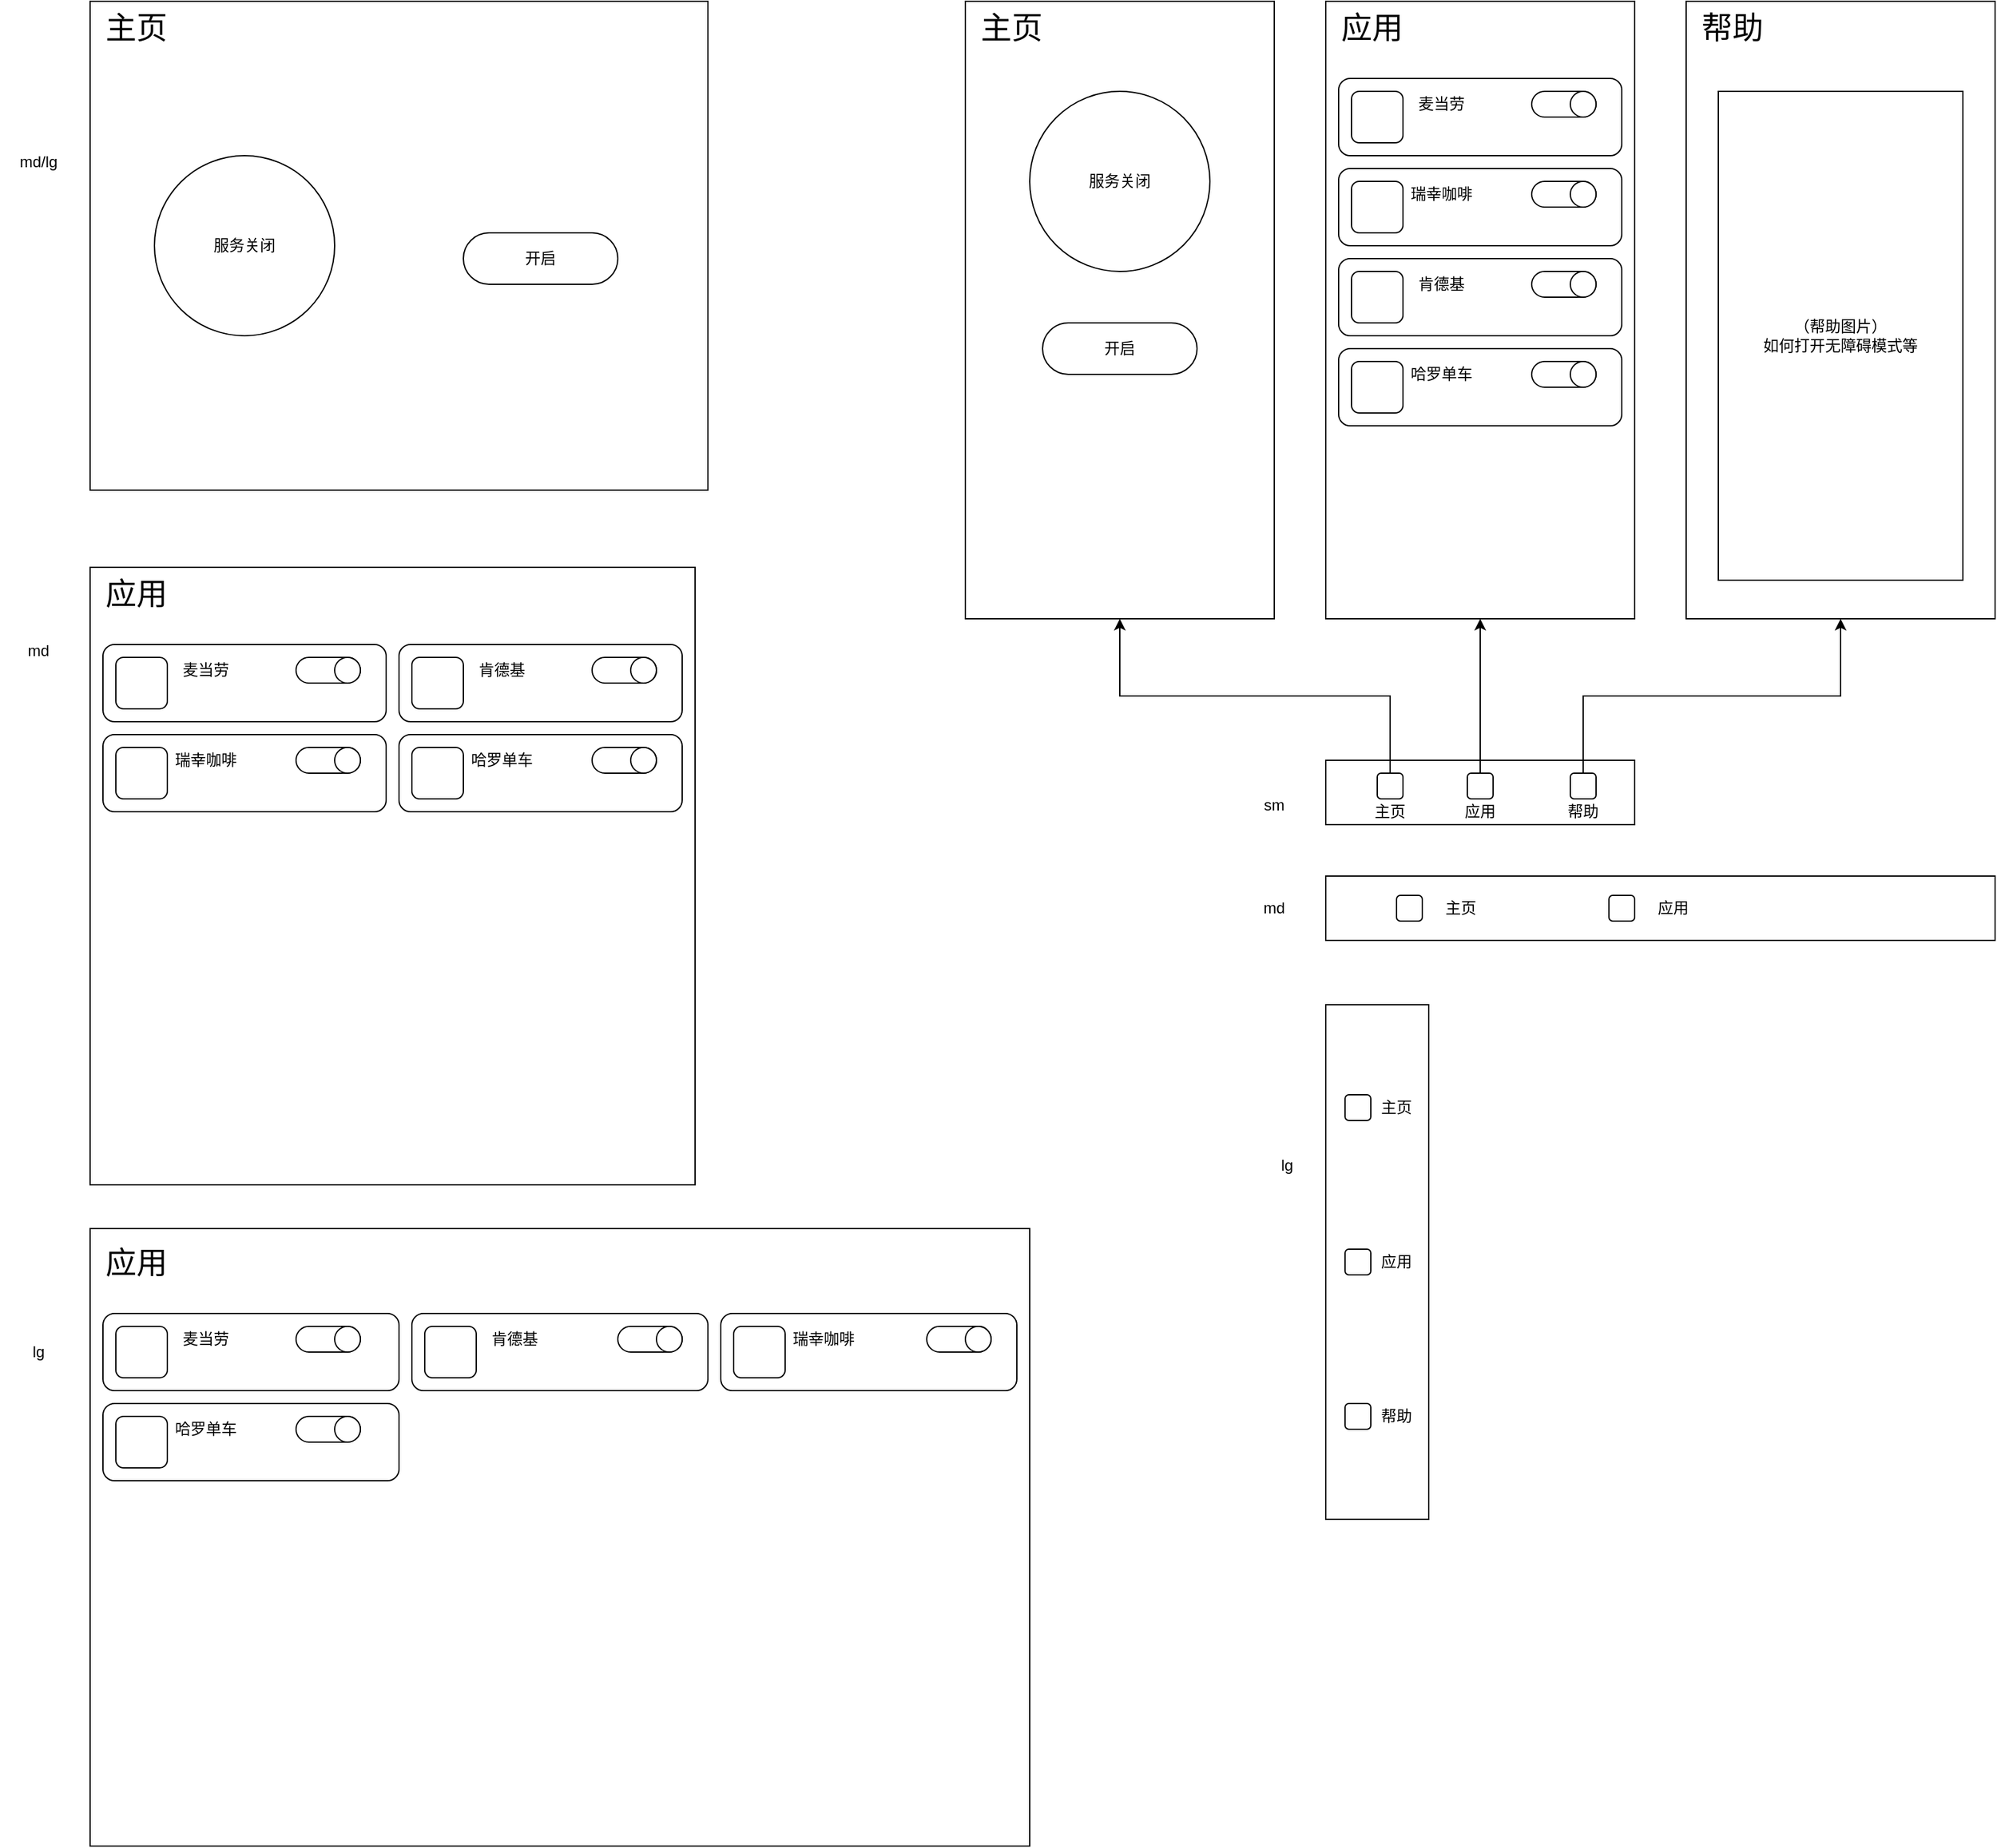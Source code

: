 <mxfile version="24.6.4" type="github">
  <diagram name="第 1 页" id="r9NZ0NUqpTUOCgciCteN">
    <mxGraphModel dx="2843" dy="1179" grid="1" gridSize="10" guides="1" tooltips="1" connect="1" arrows="1" fold="1" page="1" pageScale="1" pageWidth="827" pageHeight="1169" math="0" shadow="0">
      <root>
        <mxCell id="0" />
        <mxCell id="1" parent="0" />
        <mxCell id="3JbS52HwbgW0bo7ksS-z-62" value="" style="rounded=0;whiteSpace=wrap;html=1;" parent="1" vertex="1">
          <mxGeometry x="240" y="800" width="240" height="480" as="geometry" />
        </mxCell>
        <mxCell id="3JbS52HwbgW0bo7ksS-z-63" value="" style="rounded=1;whiteSpace=wrap;html=1;" parent="1" vertex="1">
          <mxGeometry x="250" y="860" width="220" height="60" as="geometry" />
        </mxCell>
        <mxCell id="3JbS52HwbgW0bo7ksS-z-64" value="&lt;font style=&quot;font-size: 24px;&quot;&gt;应用&lt;/font&gt;" style="text;html=1;align=left;verticalAlign=top;whiteSpace=wrap;rounded=0;horizontal=1;" parent="1" vertex="1">
          <mxGeometry x="250" y="800" width="80" height="30" as="geometry" />
        </mxCell>
        <mxCell id="3JbS52HwbgW0bo7ksS-z-65" value="" style="rounded=1;whiteSpace=wrap;html=1;arcSize=50;" parent="1" vertex="1">
          <mxGeometry x="400" y="870" width="50" height="20" as="geometry" />
        </mxCell>
        <mxCell id="3JbS52HwbgW0bo7ksS-z-66" value="" style="ellipse;whiteSpace=wrap;html=1;aspect=fixed;" parent="1" vertex="1">
          <mxGeometry x="430" y="870" width="20" height="20" as="geometry" />
        </mxCell>
        <mxCell id="3JbS52HwbgW0bo7ksS-z-67" value="" style="rounded=1;whiteSpace=wrap;html=1;" parent="1" vertex="1">
          <mxGeometry x="260" y="870" width="40" height="40" as="geometry" />
        </mxCell>
        <mxCell id="3JbS52HwbgW0bo7ksS-z-68" value="麦当劳" style="text;html=1;align=center;verticalAlign=middle;whiteSpace=wrap;rounded=0;" parent="1" vertex="1">
          <mxGeometry x="300" y="870" width="60" height="20" as="geometry" />
        </mxCell>
        <mxCell id="3JbS52HwbgW0bo7ksS-z-69" value="" style="rounded=1;whiteSpace=wrap;html=1;" parent="1" vertex="1">
          <mxGeometry x="250" y="930" width="220" height="60" as="geometry" />
        </mxCell>
        <mxCell id="3JbS52HwbgW0bo7ksS-z-70" value="" style="rounded=1;whiteSpace=wrap;html=1;arcSize=50;" parent="1" vertex="1">
          <mxGeometry x="400" y="940" width="50" height="20" as="geometry" />
        </mxCell>
        <mxCell id="3JbS52HwbgW0bo7ksS-z-71" value="" style="ellipse;whiteSpace=wrap;html=1;aspect=fixed;" parent="1" vertex="1">
          <mxGeometry x="430" y="940" width="20" height="20" as="geometry" />
        </mxCell>
        <mxCell id="3JbS52HwbgW0bo7ksS-z-72" value="" style="rounded=1;whiteSpace=wrap;html=1;" parent="1" vertex="1">
          <mxGeometry x="260" y="940" width="40" height="40" as="geometry" />
        </mxCell>
        <mxCell id="3JbS52HwbgW0bo7ksS-z-73" value="瑞幸咖啡" style="text;html=1;align=center;verticalAlign=middle;whiteSpace=wrap;rounded=0;" parent="1" vertex="1">
          <mxGeometry x="300" y="940" width="60" height="20" as="geometry" />
        </mxCell>
        <mxCell id="3JbS52HwbgW0bo7ksS-z-74" value="" style="rounded=1;whiteSpace=wrap;html=1;" parent="1" vertex="1">
          <mxGeometry x="250" y="1000" width="220" height="60" as="geometry" />
        </mxCell>
        <mxCell id="3JbS52HwbgW0bo7ksS-z-75" value="" style="rounded=1;whiteSpace=wrap;html=1;arcSize=50;" parent="1" vertex="1">
          <mxGeometry x="400" y="1010" width="50" height="20" as="geometry" />
        </mxCell>
        <mxCell id="3JbS52HwbgW0bo7ksS-z-76" value="" style="ellipse;whiteSpace=wrap;html=1;aspect=fixed;" parent="1" vertex="1">
          <mxGeometry x="430" y="1010" width="20" height="20" as="geometry" />
        </mxCell>
        <mxCell id="3JbS52HwbgW0bo7ksS-z-77" value="" style="rounded=1;whiteSpace=wrap;html=1;" parent="1" vertex="1">
          <mxGeometry x="260" y="1010" width="40" height="40" as="geometry" />
        </mxCell>
        <mxCell id="3JbS52HwbgW0bo7ksS-z-78" value="肯德基" style="text;html=1;align=center;verticalAlign=middle;whiteSpace=wrap;rounded=0;" parent="1" vertex="1">
          <mxGeometry x="300" y="1010" width="60" height="20" as="geometry" />
        </mxCell>
        <mxCell id="3JbS52HwbgW0bo7ksS-z-79" value="" style="rounded=1;whiteSpace=wrap;html=1;" parent="1" vertex="1">
          <mxGeometry x="250" y="1070" width="220" height="60" as="geometry" />
        </mxCell>
        <mxCell id="3JbS52HwbgW0bo7ksS-z-80" value="" style="rounded=1;whiteSpace=wrap;html=1;arcSize=50;" parent="1" vertex="1">
          <mxGeometry x="400" y="1080" width="50" height="20" as="geometry" />
        </mxCell>
        <mxCell id="3JbS52HwbgW0bo7ksS-z-81" value="" style="ellipse;whiteSpace=wrap;html=1;aspect=fixed;" parent="1" vertex="1">
          <mxGeometry x="430" y="1080" width="20" height="20" as="geometry" />
        </mxCell>
        <mxCell id="3JbS52HwbgW0bo7ksS-z-82" value="" style="rounded=1;whiteSpace=wrap;html=1;" parent="1" vertex="1">
          <mxGeometry x="260" y="1080" width="40" height="40" as="geometry" />
        </mxCell>
        <mxCell id="3JbS52HwbgW0bo7ksS-z-83" value="哈罗单车" style="text;html=1;align=center;verticalAlign=middle;whiteSpace=wrap;rounded=0;" parent="1" vertex="1">
          <mxGeometry x="300" y="1080" width="60" height="20" as="geometry" />
        </mxCell>
        <mxCell id="3JbS52HwbgW0bo7ksS-z-84" value="" style="rounded=0;whiteSpace=wrap;html=1;" parent="1" vertex="1">
          <mxGeometry x="-40" y="800" width="240" height="480" as="geometry" />
        </mxCell>
        <mxCell id="3JbS52HwbgW0bo7ksS-z-86" value="&lt;font style=&quot;font-size: 24px;&quot;&gt;主页&lt;/font&gt;" style="text;html=1;align=left;verticalAlign=top;whiteSpace=wrap;rounded=0;horizontal=1;" parent="1" vertex="1">
          <mxGeometry x="-30" y="800" width="80" height="30" as="geometry" />
        </mxCell>
        <mxCell id="3JbS52HwbgW0bo7ksS-z-106" value="服务关闭" style="ellipse;whiteSpace=wrap;html=1;aspect=fixed;" parent="1" vertex="1">
          <mxGeometry x="10" y="870" width="140" height="140" as="geometry" />
        </mxCell>
        <mxCell id="3JbS52HwbgW0bo7ksS-z-107" value="" style="rounded=0;whiteSpace=wrap;html=1;" parent="1" vertex="1">
          <mxGeometry x="240" y="1390" width="240" height="50" as="geometry" />
        </mxCell>
        <mxCell id="3JbS52HwbgW0bo7ksS-z-114" style="edgeStyle=orthogonalEdgeStyle;rounded=0;orthogonalLoop=1;jettySize=auto;html=1;exitX=0.5;exitY=0;exitDx=0;exitDy=0;entryX=0.5;entryY=1;entryDx=0;entryDy=0;" parent="1" source="3JbS52HwbgW0bo7ksS-z-108" target="3JbS52HwbgW0bo7ksS-z-84" edge="1">
          <mxGeometry relative="1" as="geometry" />
        </mxCell>
        <mxCell id="3JbS52HwbgW0bo7ksS-z-108" value="" style="rounded=1;whiteSpace=wrap;html=1;" parent="1" vertex="1">
          <mxGeometry x="280" y="1400" width="20" height="20" as="geometry" />
        </mxCell>
        <mxCell id="3JbS52HwbgW0bo7ksS-z-109" value="主页" style="text;html=1;align=center;verticalAlign=middle;whiteSpace=wrap;rounded=0;" parent="1" vertex="1">
          <mxGeometry x="260" y="1420" width="60" height="20" as="geometry" />
        </mxCell>
        <mxCell id="3JbS52HwbgW0bo7ksS-z-115" style="edgeStyle=orthogonalEdgeStyle;rounded=0;orthogonalLoop=1;jettySize=auto;html=1;exitX=0.5;exitY=0;exitDx=0;exitDy=0;entryX=0.5;entryY=1;entryDx=0;entryDy=0;" parent="1" source="3JbS52HwbgW0bo7ksS-z-110" target="3JbS52HwbgW0bo7ksS-z-62" edge="1">
          <mxGeometry relative="1" as="geometry" />
        </mxCell>
        <mxCell id="3JbS52HwbgW0bo7ksS-z-110" value="" style="rounded=1;whiteSpace=wrap;html=1;" parent="1" vertex="1">
          <mxGeometry x="350" y="1400" width="20" height="20" as="geometry" />
        </mxCell>
        <mxCell id="3JbS52HwbgW0bo7ksS-z-111" value="应用" style="text;html=1;align=center;verticalAlign=middle;whiteSpace=wrap;rounded=0;" parent="1" vertex="1">
          <mxGeometry x="330" y="1420" width="60" height="20" as="geometry" />
        </mxCell>
        <mxCell id="3JbS52HwbgW0bo7ksS-z-138" style="edgeStyle=orthogonalEdgeStyle;rounded=0;orthogonalLoop=1;jettySize=auto;html=1;exitX=0.5;exitY=0;exitDx=0;exitDy=0;entryX=0.5;entryY=1;entryDx=0;entryDy=0;" parent="1" source="3JbS52HwbgW0bo7ksS-z-112" target="3JbS52HwbgW0bo7ksS-z-116" edge="1">
          <mxGeometry relative="1" as="geometry" />
        </mxCell>
        <mxCell id="3JbS52HwbgW0bo7ksS-z-112" value="" style="rounded=1;whiteSpace=wrap;html=1;" parent="1" vertex="1">
          <mxGeometry x="430" y="1400" width="20" height="20" as="geometry" />
        </mxCell>
        <mxCell id="3JbS52HwbgW0bo7ksS-z-113" value="帮助" style="text;html=1;align=center;verticalAlign=middle;whiteSpace=wrap;rounded=0;" parent="1" vertex="1">
          <mxGeometry x="410" y="1420" width="60" height="20" as="geometry" />
        </mxCell>
        <mxCell id="3JbS52HwbgW0bo7ksS-z-116" value="" style="rounded=0;whiteSpace=wrap;html=1;" parent="1" vertex="1">
          <mxGeometry x="520" y="800" width="240" height="480" as="geometry" />
        </mxCell>
        <mxCell id="3JbS52HwbgW0bo7ksS-z-118" value="&lt;font style=&quot;font-size: 24px;&quot;&gt;帮助&lt;/font&gt;" style="text;html=1;align=left;verticalAlign=top;whiteSpace=wrap;rounded=0;horizontal=1;" parent="1" vertex="1">
          <mxGeometry x="530" y="800" width="80" height="30" as="geometry" />
        </mxCell>
        <mxCell id="3JbS52HwbgW0bo7ksS-z-139" value="（帮助图片）&lt;div&gt;如何打开无障碍模式等&lt;/div&gt;" style="rounded=0;whiteSpace=wrap;html=1;" parent="1" vertex="1">
          <mxGeometry x="545" y="870" width="190" height="380" as="geometry" />
        </mxCell>
        <mxCell id="3JbS52HwbgW0bo7ksS-z-140" value="开启" style="rounded=1;whiteSpace=wrap;html=1;arcSize=50;" parent="1" vertex="1">
          <mxGeometry x="20" y="1050" width="120" height="40" as="geometry" />
        </mxCell>
        <mxCell id="3JbS52HwbgW0bo7ksS-z-142" value="" style="rounded=0;whiteSpace=wrap;html=1;" parent="1" vertex="1">
          <mxGeometry x="240" y="1480" width="520" height="50" as="geometry" />
        </mxCell>
        <mxCell id="3JbS52HwbgW0bo7ksS-z-143" value="" style="rounded=1;whiteSpace=wrap;html=1;" parent="1" vertex="1">
          <mxGeometry x="295" y="1495" width="20" height="20" as="geometry" />
        </mxCell>
        <mxCell id="3JbS52HwbgW0bo7ksS-z-144" value="主页" style="text;html=1;align=center;verticalAlign=middle;whiteSpace=wrap;rounded=0;" parent="1" vertex="1">
          <mxGeometry x="315" y="1495" width="60" height="20" as="geometry" />
        </mxCell>
        <mxCell id="3JbS52HwbgW0bo7ksS-z-145" value="" style="rounded=1;whiteSpace=wrap;html=1;" parent="1" vertex="1">
          <mxGeometry x="460" y="1495" width="20" height="20" as="geometry" />
        </mxCell>
        <mxCell id="3JbS52HwbgW0bo7ksS-z-146" value="应用" style="text;html=1;align=center;verticalAlign=middle;whiteSpace=wrap;rounded=0;" parent="1" vertex="1">
          <mxGeometry x="480" y="1495" width="60" height="20" as="geometry" />
        </mxCell>
        <mxCell id="3JbS52HwbgW0bo7ksS-z-149" value="sm" style="text;html=1;align=center;verticalAlign=middle;whiteSpace=wrap;rounded=0;" parent="1" vertex="1">
          <mxGeometry x="170" y="1410" width="60" height="30" as="geometry" />
        </mxCell>
        <mxCell id="3JbS52HwbgW0bo7ksS-z-150" value="md" style="text;html=1;align=center;verticalAlign=middle;whiteSpace=wrap;rounded=0;" parent="1" vertex="1">
          <mxGeometry x="170" y="1490" width="60" height="30" as="geometry" />
        </mxCell>
        <mxCell id="3JbS52HwbgW0bo7ksS-z-151" value="" style="rounded=0;whiteSpace=wrap;html=1;" parent="1" vertex="1">
          <mxGeometry x="240" y="1580" width="80" height="400" as="geometry" />
        </mxCell>
        <mxCell id="3JbS52HwbgW0bo7ksS-z-152" value="lg" style="text;html=1;align=center;verticalAlign=middle;whiteSpace=wrap;rounded=0;" parent="1" vertex="1">
          <mxGeometry x="180" y="1690" width="60" height="30" as="geometry" />
        </mxCell>
        <mxCell id="3JbS52HwbgW0bo7ksS-z-153" value="" style="rounded=1;whiteSpace=wrap;html=1;" parent="1" vertex="1">
          <mxGeometry x="255" y="1650" width="20" height="20" as="geometry" />
        </mxCell>
        <mxCell id="3JbS52HwbgW0bo7ksS-z-154" value="主页" style="text;html=1;align=center;verticalAlign=middle;whiteSpace=wrap;rounded=0;" parent="1" vertex="1">
          <mxGeometry x="265" y="1650" width="60" height="20" as="geometry" />
        </mxCell>
        <mxCell id="3JbS52HwbgW0bo7ksS-z-155" value="" style="rounded=1;whiteSpace=wrap;html=1;" parent="1" vertex="1">
          <mxGeometry x="255" y="1770" width="20" height="20" as="geometry" />
        </mxCell>
        <mxCell id="3JbS52HwbgW0bo7ksS-z-156" value="应用" style="text;html=1;align=center;verticalAlign=middle;whiteSpace=wrap;rounded=0;" parent="1" vertex="1">
          <mxGeometry x="265" y="1770" width="60" height="20" as="geometry" />
        </mxCell>
        <mxCell id="3JbS52HwbgW0bo7ksS-z-147" value="" style="rounded=1;whiteSpace=wrap;html=1;" parent="1" vertex="1">
          <mxGeometry x="255" y="1890" width="20" height="20" as="geometry" />
        </mxCell>
        <mxCell id="3JbS52HwbgW0bo7ksS-z-148" value="帮助" style="text;html=1;align=center;verticalAlign=middle;whiteSpace=wrap;rounded=0;" parent="1" vertex="1">
          <mxGeometry x="265" y="1890" width="60" height="20" as="geometry" />
        </mxCell>
        <mxCell id="3JbS52HwbgW0bo7ksS-z-157" value="" style="rounded=0;whiteSpace=wrap;html=1;" parent="1" vertex="1">
          <mxGeometry x="-720" y="800" width="480" height="380" as="geometry" />
        </mxCell>
        <mxCell id="3JbS52HwbgW0bo7ksS-z-158" value="服务关闭" style="ellipse;whiteSpace=wrap;html=1;aspect=fixed;" parent="1" vertex="1">
          <mxGeometry x="-670" y="920" width="140" height="140" as="geometry" />
        </mxCell>
        <mxCell id="3JbS52HwbgW0bo7ksS-z-159" value="开启" style="rounded=1;whiteSpace=wrap;html=1;arcSize=50;" parent="1" vertex="1">
          <mxGeometry x="-430" y="980" width="120" height="40" as="geometry" />
        </mxCell>
        <mxCell id="3JbS52HwbgW0bo7ksS-z-161" value="&lt;font style=&quot;font-size: 24px;&quot;&gt;主页&lt;/font&gt;" style="text;html=1;align=left;verticalAlign=top;whiteSpace=wrap;rounded=0;horizontal=1;" parent="1" vertex="1">
          <mxGeometry x="-710" y="800" width="80" height="30" as="geometry" />
        </mxCell>
        <mxCell id="3JbS52HwbgW0bo7ksS-z-162" value="" style="rounded=0;whiteSpace=wrap;html=1;" parent="1" vertex="1">
          <mxGeometry x="-720" y="1240" width="470" height="480" as="geometry" />
        </mxCell>
        <mxCell id="3JbS52HwbgW0bo7ksS-z-163" value="" style="rounded=1;whiteSpace=wrap;html=1;" parent="1" vertex="1">
          <mxGeometry x="-710" y="1300" width="220" height="60" as="geometry" />
        </mxCell>
        <mxCell id="3JbS52HwbgW0bo7ksS-z-164" value="&lt;font style=&quot;font-size: 24px;&quot;&gt;应用&lt;/font&gt;" style="text;html=1;align=left;verticalAlign=top;whiteSpace=wrap;rounded=0;horizontal=1;" parent="1" vertex="1">
          <mxGeometry x="-710" y="1240" width="80" height="30" as="geometry" />
        </mxCell>
        <mxCell id="3JbS52HwbgW0bo7ksS-z-165" value="" style="rounded=1;whiteSpace=wrap;html=1;arcSize=50;" parent="1" vertex="1">
          <mxGeometry x="-560" y="1310" width="50" height="20" as="geometry" />
        </mxCell>
        <mxCell id="3JbS52HwbgW0bo7ksS-z-166" value="" style="ellipse;whiteSpace=wrap;html=1;aspect=fixed;" parent="1" vertex="1">
          <mxGeometry x="-530" y="1310" width="20" height="20" as="geometry" />
        </mxCell>
        <mxCell id="3JbS52HwbgW0bo7ksS-z-167" value="" style="rounded=1;whiteSpace=wrap;html=1;" parent="1" vertex="1">
          <mxGeometry x="-700" y="1310" width="40" height="40" as="geometry" />
        </mxCell>
        <mxCell id="3JbS52HwbgW0bo7ksS-z-168" value="麦当劳" style="text;html=1;align=center;verticalAlign=middle;whiteSpace=wrap;rounded=0;" parent="1" vertex="1">
          <mxGeometry x="-660" y="1310" width="60" height="20" as="geometry" />
        </mxCell>
        <mxCell id="3JbS52HwbgW0bo7ksS-z-169" value="" style="rounded=1;whiteSpace=wrap;html=1;" parent="1" vertex="1">
          <mxGeometry x="-710" y="1370" width="220" height="60" as="geometry" />
        </mxCell>
        <mxCell id="3JbS52HwbgW0bo7ksS-z-170" value="" style="rounded=1;whiteSpace=wrap;html=1;arcSize=50;" parent="1" vertex="1">
          <mxGeometry x="-560" y="1380" width="50" height="20" as="geometry" />
        </mxCell>
        <mxCell id="3JbS52HwbgW0bo7ksS-z-171" value="" style="ellipse;whiteSpace=wrap;html=1;aspect=fixed;" parent="1" vertex="1">
          <mxGeometry x="-530" y="1380" width="20" height="20" as="geometry" />
        </mxCell>
        <mxCell id="3JbS52HwbgW0bo7ksS-z-172" value="" style="rounded=1;whiteSpace=wrap;html=1;" parent="1" vertex="1">
          <mxGeometry x="-700" y="1380" width="40" height="40" as="geometry" />
        </mxCell>
        <mxCell id="3JbS52HwbgW0bo7ksS-z-173" value="瑞幸咖啡" style="text;html=1;align=center;verticalAlign=middle;whiteSpace=wrap;rounded=0;" parent="1" vertex="1">
          <mxGeometry x="-660" y="1380" width="60" height="20" as="geometry" />
        </mxCell>
        <mxCell id="3JbS52HwbgW0bo7ksS-z-174" value="" style="rounded=1;whiteSpace=wrap;html=1;" parent="1" vertex="1">
          <mxGeometry x="-480" y="1300" width="220" height="60" as="geometry" />
        </mxCell>
        <mxCell id="3JbS52HwbgW0bo7ksS-z-175" value="" style="rounded=1;whiteSpace=wrap;html=1;arcSize=50;" parent="1" vertex="1">
          <mxGeometry x="-330" y="1310" width="50" height="20" as="geometry" />
        </mxCell>
        <mxCell id="3JbS52HwbgW0bo7ksS-z-176" value="" style="ellipse;whiteSpace=wrap;html=1;aspect=fixed;" parent="1" vertex="1">
          <mxGeometry x="-300" y="1310" width="20" height="20" as="geometry" />
        </mxCell>
        <mxCell id="3JbS52HwbgW0bo7ksS-z-177" value="" style="rounded=1;whiteSpace=wrap;html=1;" parent="1" vertex="1">
          <mxGeometry x="-470" y="1310" width="40" height="40" as="geometry" />
        </mxCell>
        <mxCell id="3JbS52HwbgW0bo7ksS-z-178" value="肯德基" style="text;html=1;align=center;verticalAlign=middle;whiteSpace=wrap;rounded=0;" parent="1" vertex="1">
          <mxGeometry x="-430" y="1310" width="60" height="20" as="geometry" />
        </mxCell>
        <mxCell id="3JbS52HwbgW0bo7ksS-z-179" value="" style="rounded=1;whiteSpace=wrap;html=1;" parent="1" vertex="1">
          <mxGeometry x="-480" y="1370" width="220" height="60" as="geometry" />
        </mxCell>
        <mxCell id="3JbS52HwbgW0bo7ksS-z-180" value="" style="rounded=1;whiteSpace=wrap;html=1;arcSize=50;" parent="1" vertex="1">
          <mxGeometry x="-330" y="1380" width="50" height="20" as="geometry" />
        </mxCell>
        <mxCell id="3JbS52HwbgW0bo7ksS-z-181" value="" style="ellipse;whiteSpace=wrap;html=1;aspect=fixed;" parent="1" vertex="1">
          <mxGeometry x="-300" y="1380" width="20" height="20" as="geometry" />
        </mxCell>
        <mxCell id="3JbS52HwbgW0bo7ksS-z-182" value="" style="rounded=1;whiteSpace=wrap;html=1;" parent="1" vertex="1">
          <mxGeometry x="-470" y="1380" width="40" height="40" as="geometry" />
        </mxCell>
        <mxCell id="3JbS52HwbgW0bo7ksS-z-183" value="哈罗单车" style="text;html=1;align=center;verticalAlign=middle;whiteSpace=wrap;rounded=0;" parent="1" vertex="1">
          <mxGeometry x="-430" y="1380" width="60" height="20" as="geometry" />
        </mxCell>
        <mxCell id="3JbS52HwbgW0bo7ksS-z-184" value="" style="rounded=0;whiteSpace=wrap;html=1;" parent="1" vertex="1">
          <mxGeometry x="-720" y="1754" width="730" height="480" as="geometry" />
        </mxCell>
        <mxCell id="3JbS52HwbgW0bo7ksS-z-185" value="" style="rounded=1;whiteSpace=wrap;html=1;" parent="1" vertex="1">
          <mxGeometry x="-710" y="1820" width="230" height="60" as="geometry" />
        </mxCell>
        <mxCell id="3JbS52HwbgW0bo7ksS-z-186" value="&lt;font style=&quot;font-size: 24px;&quot;&gt;应用&lt;/font&gt;" style="text;html=1;align=left;verticalAlign=top;whiteSpace=wrap;rounded=0;horizontal=1;" parent="1" vertex="1">
          <mxGeometry x="-710" y="1760" width="80" height="30" as="geometry" />
        </mxCell>
        <mxCell id="3JbS52HwbgW0bo7ksS-z-187" value="" style="rounded=1;whiteSpace=wrap;html=1;arcSize=50;" parent="1" vertex="1">
          <mxGeometry x="-560" y="1830" width="50" height="20" as="geometry" />
        </mxCell>
        <mxCell id="3JbS52HwbgW0bo7ksS-z-188" value="" style="ellipse;whiteSpace=wrap;html=1;aspect=fixed;" parent="1" vertex="1">
          <mxGeometry x="-530" y="1830" width="20" height="20" as="geometry" />
        </mxCell>
        <mxCell id="3JbS52HwbgW0bo7ksS-z-189" value="" style="rounded=1;whiteSpace=wrap;html=1;" parent="1" vertex="1">
          <mxGeometry x="-700" y="1830" width="40" height="40" as="geometry" />
        </mxCell>
        <mxCell id="3JbS52HwbgW0bo7ksS-z-190" value="麦当劳" style="text;html=1;align=center;verticalAlign=middle;whiteSpace=wrap;rounded=0;" parent="1" vertex="1">
          <mxGeometry x="-660" y="1830" width="60" height="20" as="geometry" />
        </mxCell>
        <mxCell id="3JbS52HwbgW0bo7ksS-z-191" value="" style="rounded=1;whiteSpace=wrap;html=1;" parent="1" vertex="1">
          <mxGeometry x="-230" y="1820" width="230" height="60" as="geometry" />
        </mxCell>
        <mxCell id="3JbS52HwbgW0bo7ksS-z-192" value="" style="rounded=1;whiteSpace=wrap;html=1;arcSize=50;" parent="1" vertex="1">
          <mxGeometry x="-70" y="1830" width="50" height="20" as="geometry" />
        </mxCell>
        <mxCell id="3JbS52HwbgW0bo7ksS-z-193" value="" style="ellipse;whiteSpace=wrap;html=1;aspect=fixed;" parent="1" vertex="1">
          <mxGeometry x="-40" y="1830" width="20" height="20" as="geometry" />
        </mxCell>
        <mxCell id="3JbS52HwbgW0bo7ksS-z-194" value="" style="rounded=1;whiteSpace=wrap;html=1;" parent="1" vertex="1">
          <mxGeometry x="-220" y="1830" width="40" height="40" as="geometry" />
        </mxCell>
        <mxCell id="3JbS52HwbgW0bo7ksS-z-195" value="瑞幸咖啡" style="text;html=1;align=center;verticalAlign=middle;whiteSpace=wrap;rounded=0;" parent="1" vertex="1">
          <mxGeometry x="-180" y="1830" width="60" height="20" as="geometry" />
        </mxCell>
        <mxCell id="3JbS52HwbgW0bo7ksS-z-196" value="" style="rounded=1;whiteSpace=wrap;html=1;" parent="1" vertex="1">
          <mxGeometry x="-470" y="1820" width="230" height="60" as="geometry" />
        </mxCell>
        <mxCell id="3JbS52HwbgW0bo7ksS-z-197" value="" style="rounded=1;whiteSpace=wrap;html=1;arcSize=50;" parent="1" vertex="1">
          <mxGeometry x="-310" y="1830" width="50" height="20" as="geometry" />
        </mxCell>
        <mxCell id="3JbS52HwbgW0bo7ksS-z-198" value="" style="ellipse;whiteSpace=wrap;html=1;aspect=fixed;" parent="1" vertex="1">
          <mxGeometry x="-280" y="1830" width="20" height="20" as="geometry" />
        </mxCell>
        <mxCell id="3JbS52HwbgW0bo7ksS-z-199" value="" style="rounded=1;whiteSpace=wrap;html=1;" parent="1" vertex="1">
          <mxGeometry x="-460" y="1830" width="40" height="40" as="geometry" />
        </mxCell>
        <mxCell id="3JbS52HwbgW0bo7ksS-z-200" value="肯德基" style="text;html=1;align=center;verticalAlign=middle;whiteSpace=wrap;rounded=0;" parent="1" vertex="1">
          <mxGeometry x="-420" y="1830" width="60" height="20" as="geometry" />
        </mxCell>
        <mxCell id="3JbS52HwbgW0bo7ksS-z-201" value="" style="rounded=1;whiteSpace=wrap;html=1;" parent="1" vertex="1">
          <mxGeometry x="-710" y="1890" width="230" height="60" as="geometry" />
        </mxCell>
        <mxCell id="3JbS52HwbgW0bo7ksS-z-202" value="" style="rounded=1;whiteSpace=wrap;html=1;arcSize=50;" parent="1" vertex="1">
          <mxGeometry x="-560" y="1900" width="50" height="20" as="geometry" />
        </mxCell>
        <mxCell id="3JbS52HwbgW0bo7ksS-z-203" value="" style="ellipse;whiteSpace=wrap;html=1;aspect=fixed;" parent="1" vertex="1">
          <mxGeometry x="-530" y="1900" width="20" height="20" as="geometry" />
        </mxCell>
        <mxCell id="3JbS52HwbgW0bo7ksS-z-204" value="" style="rounded=1;whiteSpace=wrap;html=1;" parent="1" vertex="1">
          <mxGeometry x="-700" y="1900" width="40" height="40" as="geometry" />
        </mxCell>
        <mxCell id="3JbS52HwbgW0bo7ksS-z-205" value="哈罗单车" style="text;html=1;align=center;verticalAlign=middle;whiteSpace=wrap;rounded=0;" parent="1" vertex="1">
          <mxGeometry x="-660" y="1900" width="60" height="20" as="geometry" />
        </mxCell>
        <mxCell id="3JbS52HwbgW0bo7ksS-z-228" value="md/lg" style="text;html=1;align=center;verticalAlign=middle;whiteSpace=wrap;rounded=0;" parent="1" vertex="1">
          <mxGeometry x="-790" y="910" width="60" height="30" as="geometry" />
        </mxCell>
        <mxCell id="3JbS52HwbgW0bo7ksS-z-229" value="md" style="text;html=1;align=center;verticalAlign=middle;whiteSpace=wrap;rounded=0;" parent="1" vertex="1">
          <mxGeometry x="-790" y="1290" width="60" height="30" as="geometry" />
        </mxCell>
        <mxCell id="3JbS52HwbgW0bo7ksS-z-230" value="lg" style="text;html=1;align=center;verticalAlign=middle;whiteSpace=wrap;rounded=0;" parent="1" vertex="1">
          <mxGeometry x="-790" y="1835" width="60" height="30" as="geometry" />
        </mxCell>
      </root>
    </mxGraphModel>
  </diagram>
</mxfile>
